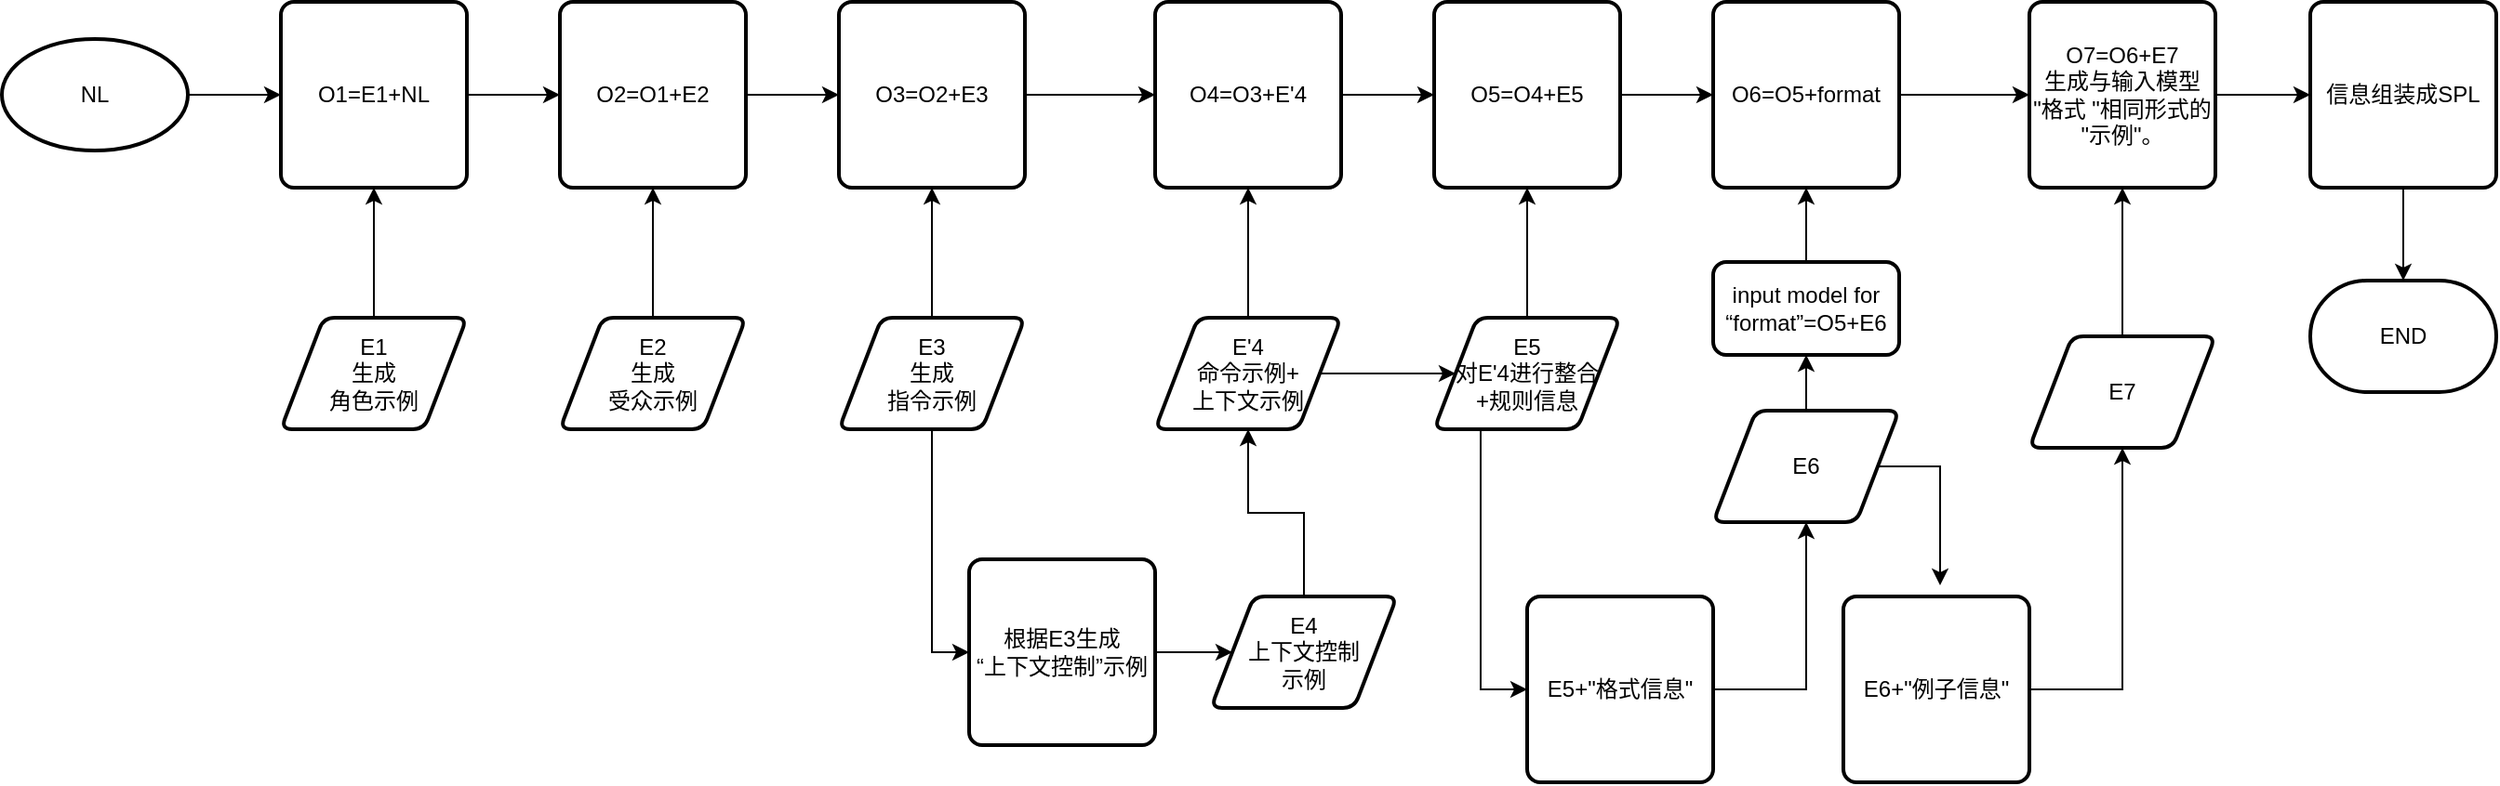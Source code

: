 <mxfile version="22.0.4" type="github">
  <diagram name="第 1 页" id="y_jcnXmTONYK-yU5nYE2">
    <mxGraphModel dx="2349" dy="986" grid="1" gridSize="10" guides="1" tooltips="1" connect="1" arrows="1" fold="1" page="1" pageScale="1" pageWidth="827" pageHeight="1169" math="0" shadow="0">
      <root>
        <mxCell id="0" />
        <mxCell id="1" parent="0" />
        <mxCell id="Fv8FrqGVvUO6TeCf-ffu-6" style="edgeStyle=orthogonalEdgeStyle;rounded=0;orthogonalLoop=1;jettySize=auto;html=1;exitX=1;exitY=0.5;exitDx=0;exitDy=0;exitPerimeter=0;entryX=0;entryY=0.5;entryDx=0;entryDy=0;" edge="1" parent="1" source="Fv8FrqGVvUO6TeCf-ffu-2" target="Fv8FrqGVvUO6TeCf-ffu-3">
          <mxGeometry relative="1" as="geometry" />
        </mxCell>
        <mxCell id="Fv8FrqGVvUO6TeCf-ffu-2" value="NL" style="strokeWidth=2;html=1;shape=mxgraph.flowchart.start_1;whiteSpace=wrap;" vertex="1" parent="1">
          <mxGeometry y="100" width="100" height="60" as="geometry" />
        </mxCell>
        <mxCell id="Fv8FrqGVvUO6TeCf-ffu-8" value="" style="edgeStyle=orthogonalEdgeStyle;rounded=0;orthogonalLoop=1;jettySize=auto;html=1;" edge="1" parent="1" source="Fv8FrqGVvUO6TeCf-ffu-3" target="Fv8FrqGVvUO6TeCf-ffu-7">
          <mxGeometry relative="1" as="geometry" />
        </mxCell>
        <mxCell id="Fv8FrqGVvUO6TeCf-ffu-3" value="O1=E1+NL" style="rounded=1;whiteSpace=wrap;html=1;absoluteArcSize=1;arcSize=14;strokeWidth=2;" vertex="1" parent="1">
          <mxGeometry x="150" y="80" width="100" height="100" as="geometry" />
        </mxCell>
        <mxCell id="Fv8FrqGVvUO6TeCf-ffu-5" style="edgeStyle=orthogonalEdgeStyle;rounded=0;orthogonalLoop=1;jettySize=auto;html=1;exitX=0.5;exitY=0;exitDx=0;exitDy=0;entryX=0.5;entryY=1;entryDx=0;entryDy=0;" edge="1" parent="1" source="Fv8FrqGVvUO6TeCf-ffu-4" target="Fv8FrqGVvUO6TeCf-ffu-3">
          <mxGeometry relative="1" as="geometry" />
        </mxCell>
        <mxCell id="Fv8FrqGVvUO6TeCf-ffu-4" value="E1&lt;br&gt;生成&lt;br&gt;角色示例" style="shape=parallelogram;html=1;strokeWidth=2;perimeter=parallelogramPerimeter;whiteSpace=wrap;rounded=1;arcSize=12;size=0.23;" vertex="1" parent="1">
          <mxGeometry x="150" y="250" width="100" height="60" as="geometry" />
        </mxCell>
        <mxCell id="Fv8FrqGVvUO6TeCf-ffu-14" value="" style="edgeStyle=orthogonalEdgeStyle;rounded=0;orthogonalLoop=1;jettySize=auto;html=1;" edge="1" parent="1" source="Fv8FrqGVvUO6TeCf-ffu-7" target="Fv8FrqGVvUO6TeCf-ffu-11">
          <mxGeometry relative="1" as="geometry" />
        </mxCell>
        <mxCell id="Fv8FrqGVvUO6TeCf-ffu-7" value="O2=O1+E2" style="rounded=1;whiteSpace=wrap;html=1;absoluteArcSize=1;arcSize=14;strokeWidth=2;" vertex="1" parent="1">
          <mxGeometry x="300" y="80" width="100" height="100" as="geometry" />
        </mxCell>
        <mxCell id="Fv8FrqGVvUO6TeCf-ffu-10" style="edgeStyle=orthogonalEdgeStyle;rounded=0;orthogonalLoop=1;jettySize=auto;html=1;exitX=0.5;exitY=0;exitDx=0;exitDy=0;entryX=0.5;entryY=1;entryDx=0;entryDy=0;" edge="1" parent="1" source="Fv8FrqGVvUO6TeCf-ffu-9" target="Fv8FrqGVvUO6TeCf-ffu-7">
          <mxGeometry relative="1" as="geometry" />
        </mxCell>
        <mxCell id="Fv8FrqGVvUO6TeCf-ffu-9" value="E2&lt;br&gt;生成&lt;br&gt;受众示例" style="shape=parallelogram;html=1;strokeWidth=2;perimeter=parallelogramPerimeter;whiteSpace=wrap;rounded=1;arcSize=12;size=0.23;" vertex="1" parent="1">
          <mxGeometry x="300" y="250" width="100" height="60" as="geometry" />
        </mxCell>
        <mxCell id="Fv8FrqGVvUO6TeCf-ffu-18" value="" style="edgeStyle=orthogonalEdgeStyle;rounded=0;orthogonalLoop=1;jettySize=auto;html=1;" edge="1" parent="1" source="Fv8FrqGVvUO6TeCf-ffu-11" target="Fv8FrqGVvUO6TeCf-ffu-15">
          <mxGeometry relative="1" as="geometry" />
        </mxCell>
        <mxCell id="Fv8FrqGVvUO6TeCf-ffu-11" value="O3=O2+E3" style="rounded=1;whiteSpace=wrap;html=1;absoluteArcSize=1;arcSize=14;strokeWidth=2;" vertex="1" parent="1">
          <mxGeometry x="450" y="80" width="100" height="100" as="geometry" />
        </mxCell>
        <mxCell id="Fv8FrqGVvUO6TeCf-ffu-12" style="edgeStyle=orthogonalEdgeStyle;rounded=0;orthogonalLoop=1;jettySize=auto;html=1;exitX=0.5;exitY=0;exitDx=0;exitDy=0;entryX=0.5;entryY=1;entryDx=0;entryDy=0;" edge="1" parent="1" source="Fv8FrqGVvUO6TeCf-ffu-13" target="Fv8FrqGVvUO6TeCf-ffu-11">
          <mxGeometry relative="1" as="geometry" />
        </mxCell>
        <mxCell id="Fv8FrqGVvUO6TeCf-ffu-22" style="edgeStyle=orthogonalEdgeStyle;rounded=0;orthogonalLoop=1;jettySize=auto;html=1;exitX=0.5;exitY=1;exitDx=0;exitDy=0;entryX=0;entryY=0.5;entryDx=0;entryDy=0;" edge="1" parent="1" source="Fv8FrqGVvUO6TeCf-ffu-13" target="Fv8FrqGVvUO6TeCf-ffu-19">
          <mxGeometry relative="1" as="geometry" />
        </mxCell>
        <mxCell id="Fv8FrqGVvUO6TeCf-ffu-13" value="E3&lt;br&gt;生成&lt;br&gt;指令示例" style="shape=parallelogram;html=1;strokeWidth=2;perimeter=parallelogramPerimeter;whiteSpace=wrap;rounded=1;arcSize=12;size=0.23;" vertex="1" parent="1">
          <mxGeometry x="450" y="250" width="100" height="60" as="geometry" />
        </mxCell>
        <mxCell id="Fv8FrqGVvUO6TeCf-ffu-32" value="" style="edgeStyle=orthogonalEdgeStyle;rounded=0;orthogonalLoop=1;jettySize=auto;html=1;" edge="1" parent="1" source="Fv8FrqGVvUO6TeCf-ffu-15" target="Fv8FrqGVvUO6TeCf-ffu-31">
          <mxGeometry relative="1" as="geometry" />
        </mxCell>
        <mxCell id="Fv8FrqGVvUO6TeCf-ffu-15" value="O4=O3+E&#39;4" style="rounded=1;whiteSpace=wrap;html=1;absoluteArcSize=1;arcSize=14;strokeWidth=2;" vertex="1" parent="1">
          <mxGeometry x="620" y="80" width="100" height="100" as="geometry" />
        </mxCell>
        <mxCell id="Fv8FrqGVvUO6TeCf-ffu-28" style="edgeStyle=orthogonalEdgeStyle;rounded=0;orthogonalLoop=1;jettySize=auto;html=1;exitX=0.5;exitY=0;exitDx=0;exitDy=0;entryX=0.5;entryY=1;entryDx=0;entryDy=0;" edge="1" parent="1" source="Fv8FrqGVvUO6TeCf-ffu-17" target="Fv8FrqGVvUO6TeCf-ffu-24">
          <mxGeometry relative="1" as="geometry" />
        </mxCell>
        <mxCell id="Fv8FrqGVvUO6TeCf-ffu-17" value="E4&lt;br&gt;上下文控制&lt;br&gt;示例" style="shape=parallelogram;html=1;strokeWidth=2;perimeter=parallelogramPerimeter;whiteSpace=wrap;rounded=1;arcSize=12;size=0.23;" vertex="1" parent="1">
          <mxGeometry x="650" y="400" width="100" height="60" as="geometry" />
        </mxCell>
        <mxCell id="Fv8FrqGVvUO6TeCf-ffu-27" style="edgeStyle=orthogonalEdgeStyle;rounded=0;orthogonalLoop=1;jettySize=auto;html=1;exitX=1;exitY=0.5;exitDx=0;exitDy=0;" edge="1" parent="1" source="Fv8FrqGVvUO6TeCf-ffu-19" target="Fv8FrqGVvUO6TeCf-ffu-17">
          <mxGeometry relative="1" as="geometry" />
        </mxCell>
        <mxCell id="Fv8FrqGVvUO6TeCf-ffu-19" value="根据E3生成&lt;br&gt;“上下文控制”示例" style="rounded=1;whiteSpace=wrap;html=1;absoluteArcSize=1;arcSize=14;strokeWidth=2;" vertex="1" parent="1">
          <mxGeometry x="520" y="380" width="100" height="100" as="geometry" />
        </mxCell>
        <mxCell id="Fv8FrqGVvUO6TeCf-ffu-26" value="" style="edgeStyle=orthogonalEdgeStyle;rounded=0;orthogonalLoop=1;jettySize=auto;html=1;" edge="1" parent="1" source="Fv8FrqGVvUO6TeCf-ffu-24" target="Fv8FrqGVvUO6TeCf-ffu-15">
          <mxGeometry relative="1" as="geometry" />
        </mxCell>
        <mxCell id="Fv8FrqGVvUO6TeCf-ffu-30" value="" style="edgeStyle=orthogonalEdgeStyle;rounded=0;orthogonalLoop=1;jettySize=auto;html=1;" edge="1" parent="1" source="Fv8FrqGVvUO6TeCf-ffu-24" target="Fv8FrqGVvUO6TeCf-ffu-29">
          <mxGeometry relative="1" as="geometry" />
        </mxCell>
        <mxCell id="Fv8FrqGVvUO6TeCf-ffu-24" value="E&#39;4&lt;br&gt;命令示例+&lt;br&gt;上下文示例" style="shape=parallelogram;html=1;strokeWidth=2;perimeter=parallelogramPerimeter;whiteSpace=wrap;rounded=1;arcSize=12;size=0.23;" vertex="1" parent="1">
          <mxGeometry x="620" y="250" width="100" height="60" as="geometry" />
        </mxCell>
        <mxCell id="Fv8FrqGVvUO6TeCf-ffu-33" value="" style="edgeStyle=orthogonalEdgeStyle;rounded=0;orthogonalLoop=1;jettySize=auto;html=1;" edge="1" parent="1" source="Fv8FrqGVvUO6TeCf-ffu-29" target="Fv8FrqGVvUO6TeCf-ffu-31">
          <mxGeometry relative="1" as="geometry" />
        </mxCell>
        <mxCell id="Fv8FrqGVvUO6TeCf-ffu-37" style="edgeStyle=orthogonalEdgeStyle;rounded=0;orthogonalLoop=1;jettySize=auto;html=1;exitX=0.25;exitY=1;exitDx=0;exitDy=0;entryX=0;entryY=0.5;entryDx=0;entryDy=0;" edge="1" parent="1" source="Fv8FrqGVvUO6TeCf-ffu-29" target="Fv8FrqGVvUO6TeCf-ffu-36">
          <mxGeometry relative="1" as="geometry" />
        </mxCell>
        <mxCell id="Fv8FrqGVvUO6TeCf-ffu-29" value="E5&lt;br&gt;对E&#39;4进行整合&lt;br&gt;+规则信息&lt;br&gt;" style="shape=parallelogram;html=1;strokeWidth=2;perimeter=parallelogramPerimeter;whiteSpace=wrap;rounded=1;arcSize=12;size=0.23;" vertex="1" parent="1">
          <mxGeometry x="770" y="250" width="100" height="60" as="geometry" />
        </mxCell>
        <mxCell id="Fv8FrqGVvUO6TeCf-ffu-50" value="" style="edgeStyle=orthogonalEdgeStyle;rounded=0;orthogonalLoop=1;jettySize=auto;html=1;" edge="1" parent="1" source="Fv8FrqGVvUO6TeCf-ffu-31" target="Fv8FrqGVvUO6TeCf-ffu-49">
          <mxGeometry relative="1" as="geometry" />
        </mxCell>
        <mxCell id="Fv8FrqGVvUO6TeCf-ffu-31" value="O5=O4+E5" style="rounded=1;whiteSpace=wrap;html=1;absoluteArcSize=1;arcSize=14;strokeWidth=2;" vertex="1" parent="1">
          <mxGeometry x="770" y="80" width="100" height="100" as="geometry" />
        </mxCell>
        <mxCell id="Fv8FrqGVvUO6TeCf-ffu-41" value="" style="edgeStyle=orthogonalEdgeStyle;rounded=0;orthogonalLoop=1;jettySize=auto;html=1;" edge="1" parent="1" source="Fv8FrqGVvUO6TeCf-ffu-34" target="Fv8FrqGVvUO6TeCf-ffu-39">
          <mxGeometry relative="1" as="geometry" />
        </mxCell>
        <mxCell id="Fv8FrqGVvUO6TeCf-ffu-34" value="E6&lt;br&gt;" style="shape=parallelogram;html=1;strokeWidth=2;perimeter=parallelogramPerimeter;whiteSpace=wrap;rounded=1;arcSize=12;size=0.23;" vertex="1" parent="1">
          <mxGeometry x="920" y="300" width="100" height="60" as="geometry" />
        </mxCell>
        <mxCell id="Fv8FrqGVvUO6TeCf-ffu-38" style="edgeStyle=orthogonalEdgeStyle;rounded=0;orthogonalLoop=1;jettySize=auto;html=1;exitX=1;exitY=0.5;exitDx=0;exitDy=0;entryX=0.5;entryY=1;entryDx=0;entryDy=0;" edge="1" parent="1" source="Fv8FrqGVvUO6TeCf-ffu-36" target="Fv8FrqGVvUO6TeCf-ffu-34">
          <mxGeometry relative="1" as="geometry" />
        </mxCell>
        <mxCell id="Fv8FrqGVvUO6TeCf-ffu-36" value="E5+&quot;格式信息&quot;" style="rounded=1;whiteSpace=wrap;html=1;absoluteArcSize=1;arcSize=14;strokeWidth=2;" vertex="1" parent="1">
          <mxGeometry x="820" y="400" width="100" height="100" as="geometry" />
        </mxCell>
        <mxCell id="Fv8FrqGVvUO6TeCf-ffu-52" value="" style="edgeStyle=orthogonalEdgeStyle;rounded=0;orthogonalLoop=1;jettySize=auto;html=1;" edge="1" parent="1" source="Fv8FrqGVvUO6TeCf-ffu-39" target="Fv8FrqGVvUO6TeCf-ffu-49">
          <mxGeometry relative="1" as="geometry" />
        </mxCell>
        <mxCell id="Fv8FrqGVvUO6TeCf-ffu-39" value="input model for “format”=O5+E6" style="rounded=1;whiteSpace=wrap;html=1;absoluteArcSize=1;arcSize=14;strokeWidth=2;" vertex="1" parent="1">
          <mxGeometry x="920" y="220" width="100" height="50" as="geometry" />
        </mxCell>
        <mxCell id="Fv8FrqGVvUO6TeCf-ffu-56" value="" style="edgeStyle=orthogonalEdgeStyle;rounded=0;orthogonalLoop=1;jettySize=auto;html=1;" edge="1" parent="1" source="Fv8FrqGVvUO6TeCf-ffu-43" target="Fv8FrqGVvUO6TeCf-ffu-46">
          <mxGeometry relative="1" as="geometry" />
        </mxCell>
        <mxCell id="Fv8FrqGVvUO6TeCf-ffu-43" value="E7" style="shape=parallelogram;html=1;strokeWidth=2;perimeter=parallelogramPerimeter;whiteSpace=wrap;rounded=1;arcSize=12;size=0.23;" vertex="1" parent="1">
          <mxGeometry x="1090" y="260" width="100" height="60" as="geometry" />
        </mxCell>
        <mxCell id="Fv8FrqGVvUO6TeCf-ffu-44" style="edgeStyle=orthogonalEdgeStyle;rounded=0;orthogonalLoop=1;jettySize=auto;html=1;exitX=1;exitY=0.5;exitDx=0;exitDy=0;entryX=0.5;entryY=1;entryDx=0;entryDy=0;" edge="1" parent="1" source="Fv8FrqGVvUO6TeCf-ffu-45" target="Fv8FrqGVvUO6TeCf-ffu-43">
          <mxGeometry relative="1" as="geometry" />
        </mxCell>
        <mxCell id="Fv8FrqGVvUO6TeCf-ffu-45" value="E6+&quot;例子信息&quot;" style="rounded=1;whiteSpace=wrap;html=1;absoluteArcSize=1;arcSize=14;strokeWidth=2;" vertex="1" parent="1">
          <mxGeometry x="990" y="400" width="100" height="100" as="geometry" />
        </mxCell>
        <mxCell id="Fv8FrqGVvUO6TeCf-ffu-58" value="" style="edgeStyle=orthogonalEdgeStyle;rounded=0;orthogonalLoop=1;jettySize=auto;html=1;" edge="1" parent="1" source="Fv8FrqGVvUO6TeCf-ffu-46" target="Fv8FrqGVvUO6TeCf-ffu-57">
          <mxGeometry relative="1" as="geometry" />
        </mxCell>
        <mxCell id="Fv8FrqGVvUO6TeCf-ffu-46" value="O7=O6+E7&lt;br&gt;生成与输入模型 &quot;格式 &quot;相同形式的 &quot;示例&quot;。" style="rounded=1;whiteSpace=wrap;html=1;absoluteArcSize=1;arcSize=14;strokeWidth=2;" vertex="1" parent="1">
          <mxGeometry x="1090" y="80" width="100" height="100" as="geometry" />
        </mxCell>
        <mxCell id="Fv8FrqGVvUO6TeCf-ffu-47" style="edgeStyle=orthogonalEdgeStyle;rounded=0;orthogonalLoop=1;jettySize=auto;html=1;exitX=1;exitY=0.5;exitDx=0;exitDy=0;entryX=0.52;entryY=-0.06;entryDx=0;entryDy=0;entryPerimeter=0;" edge="1" parent="1" source="Fv8FrqGVvUO6TeCf-ffu-34" target="Fv8FrqGVvUO6TeCf-ffu-45">
          <mxGeometry relative="1" as="geometry">
            <Array as="points">
              <mxPoint x="1042" y="330" />
            </Array>
          </mxGeometry>
        </mxCell>
        <mxCell id="Fv8FrqGVvUO6TeCf-ffu-51" value="" style="edgeStyle=orthogonalEdgeStyle;rounded=0;orthogonalLoop=1;jettySize=auto;html=1;" edge="1" parent="1" source="Fv8FrqGVvUO6TeCf-ffu-49" target="Fv8FrqGVvUO6TeCf-ffu-46">
          <mxGeometry relative="1" as="geometry" />
        </mxCell>
        <mxCell id="Fv8FrqGVvUO6TeCf-ffu-49" value="O6=O5+format" style="rounded=1;whiteSpace=wrap;html=1;absoluteArcSize=1;arcSize=14;strokeWidth=2;" vertex="1" parent="1">
          <mxGeometry x="920" y="80" width="100" height="100" as="geometry" />
        </mxCell>
        <mxCell id="Fv8FrqGVvUO6TeCf-ffu-60" style="edgeStyle=orthogonalEdgeStyle;rounded=0;orthogonalLoop=1;jettySize=auto;html=1;exitX=0.5;exitY=1;exitDx=0;exitDy=0;" edge="1" parent="1" source="Fv8FrqGVvUO6TeCf-ffu-57" target="Fv8FrqGVvUO6TeCf-ffu-59">
          <mxGeometry relative="1" as="geometry" />
        </mxCell>
        <mxCell id="Fv8FrqGVvUO6TeCf-ffu-57" value="信息组装成SPL" style="rounded=1;whiteSpace=wrap;html=1;absoluteArcSize=1;arcSize=14;strokeWidth=2;" vertex="1" parent="1">
          <mxGeometry x="1241" y="80" width="100" height="100" as="geometry" />
        </mxCell>
        <mxCell id="Fv8FrqGVvUO6TeCf-ffu-59" value="END" style="strokeWidth=2;html=1;shape=mxgraph.flowchart.terminator;whiteSpace=wrap;" vertex="1" parent="1">
          <mxGeometry x="1241" y="230" width="100" height="60" as="geometry" />
        </mxCell>
      </root>
    </mxGraphModel>
  </diagram>
</mxfile>

